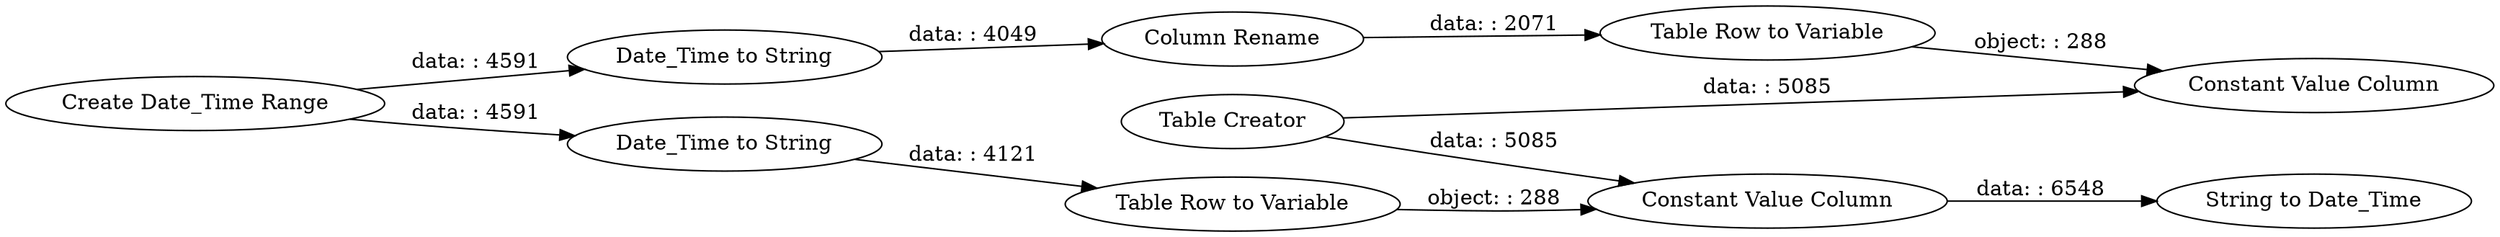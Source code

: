 digraph {
	"1427262121609179284_6" [label="Create Date_Time Range"]
	"1427262121609179284_16" [label="Date_Time to String"]
	"1427262121609179284_25" [label="Date_Time to String"]
	"1427262121609179284_20" [label="Constant Value Column"]
	"1427262121609179284_26" [label="String to Date_Time"]
	"1427262121609179284_17" [label="Column Rename"]
	"1427262121609179284_28" [label="Table Row to Variable"]
	"1427262121609179284_23" [label="Constant Value Column"]
	"1427262121609179284_19" [label="Table Creator"]
	"1427262121609179284_27" [label="Table Row to Variable"]
	"1427262121609179284_17" -> "1427262121609179284_28" [label="data: : 2071"]
	"1427262121609179284_19" -> "1427262121609179284_23" [label="data: : 5085"]
	"1427262121609179284_6" -> "1427262121609179284_16" [label="data: : 4591"]
	"1427262121609179284_27" -> "1427262121609179284_23" [label="object: : 288"]
	"1427262121609179284_19" -> "1427262121609179284_20" [label="data: : 5085"]
	"1427262121609179284_28" -> "1427262121609179284_20" [label="object: : 288"]
	"1427262121609179284_6" -> "1427262121609179284_25" [label="data: : 4591"]
	"1427262121609179284_25" -> "1427262121609179284_27" [label="data: : 4121"]
	"1427262121609179284_23" -> "1427262121609179284_26" [label="data: : 6548"]
	"1427262121609179284_16" -> "1427262121609179284_17" [label="data: : 4049"]
	rankdir=LR
}
